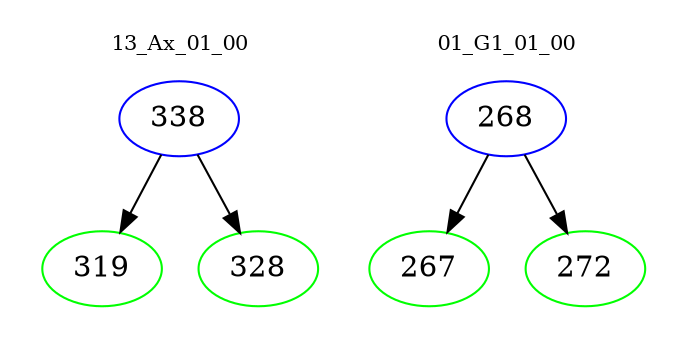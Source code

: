 digraph{
subgraph cluster_0 {
color = white
label = "13_Ax_01_00";
fontsize=10;
T0_338 [label="338", color="blue"]
T0_338 -> T0_319 [color="black"]
T0_319 [label="319", color="green"]
T0_338 -> T0_328 [color="black"]
T0_328 [label="328", color="green"]
}
subgraph cluster_1 {
color = white
label = "01_G1_01_00";
fontsize=10;
T1_268 [label="268", color="blue"]
T1_268 -> T1_267 [color="black"]
T1_267 [label="267", color="green"]
T1_268 -> T1_272 [color="black"]
T1_272 [label="272", color="green"]
}
}
